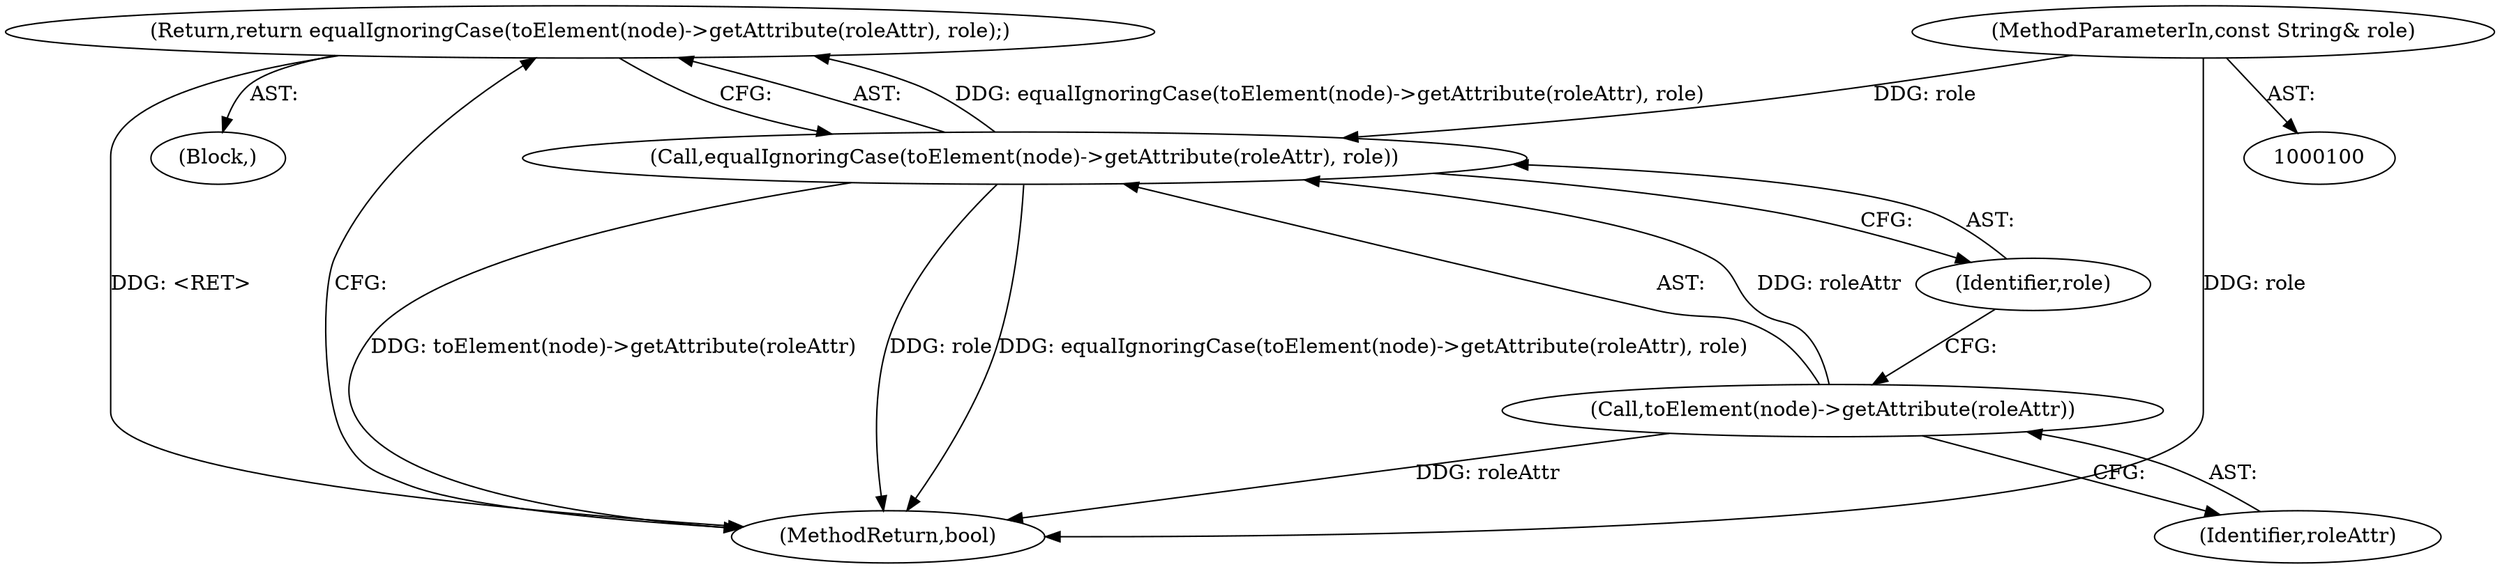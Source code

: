 digraph "1_Chrome_d27468a832d5316884bd02f459cbf493697fd7e1_28@del" {
"1000112" [label="(Return,return equalIgnoringCase(toElement(node)->getAttribute(roleAttr), role);)"];
"1000113" [label="(Call,equalIgnoringCase(toElement(node)->getAttribute(roleAttr), role))"];
"1000114" [label="(Call,toElement(node)->getAttribute(roleAttr))"];
"1000102" [label="(MethodParameterIn,const String& role)"];
"1000112" [label="(Return,return equalIgnoringCase(toElement(node)->getAttribute(roleAttr), role);)"];
"1000117" [label="(MethodReturn,bool)"];
"1000114" [label="(Call,toElement(node)->getAttribute(roleAttr))"];
"1000102" [label="(MethodParameterIn,const String& role)"];
"1000115" [label="(Identifier,roleAttr)"];
"1000103" [label="(Block,)"];
"1000116" [label="(Identifier,role)"];
"1000113" [label="(Call,equalIgnoringCase(toElement(node)->getAttribute(roleAttr), role))"];
"1000112" -> "1000103"  [label="AST: "];
"1000112" -> "1000113"  [label="CFG: "];
"1000113" -> "1000112"  [label="AST: "];
"1000117" -> "1000112"  [label="CFG: "];
"1000112" -> "1000117"  [label="DDG: <RET>"];
"1000113" -> "1000112"  [label="DDG: equalIgnoringCase(toElement(node)->getAttribute(roleAttr), role)"];
"1000113" -> "1000116"  [label="CFG: "];
"1000114" -> "1000113"  [label="AST: "];
"1000116" -> "1000113"  [label="AST: "];
"1000113" -> "1000117"  [label="DDG: toElement(node)->getAttribute(roleAttr)"];
"1000113" -> "1000117"  [label="DDG: role"];
"1000113" -> "1000117"  [label="DDG: equalIgnoringCase(toElement(node)->getAttribute(roleAttr), role)"];
"1000114" -> "1000113"  [label="DDG: roleAttr"];
"1000102" -> "1000113"  [label="DDG: role"];
"1000114" -> "1000115"  [label="CFG: "];
"1000115" -> "1000114"  [label="AST: "];
"1000116" -> "1000114"  [label="CFG: "];
"1000114" -> "1000117"  [label="DDG: roleAttr"];
"1000102" -> "1000100"  [label="AST: "];
"1000102" -> "1000117"  [label="DDG: role"];
}
